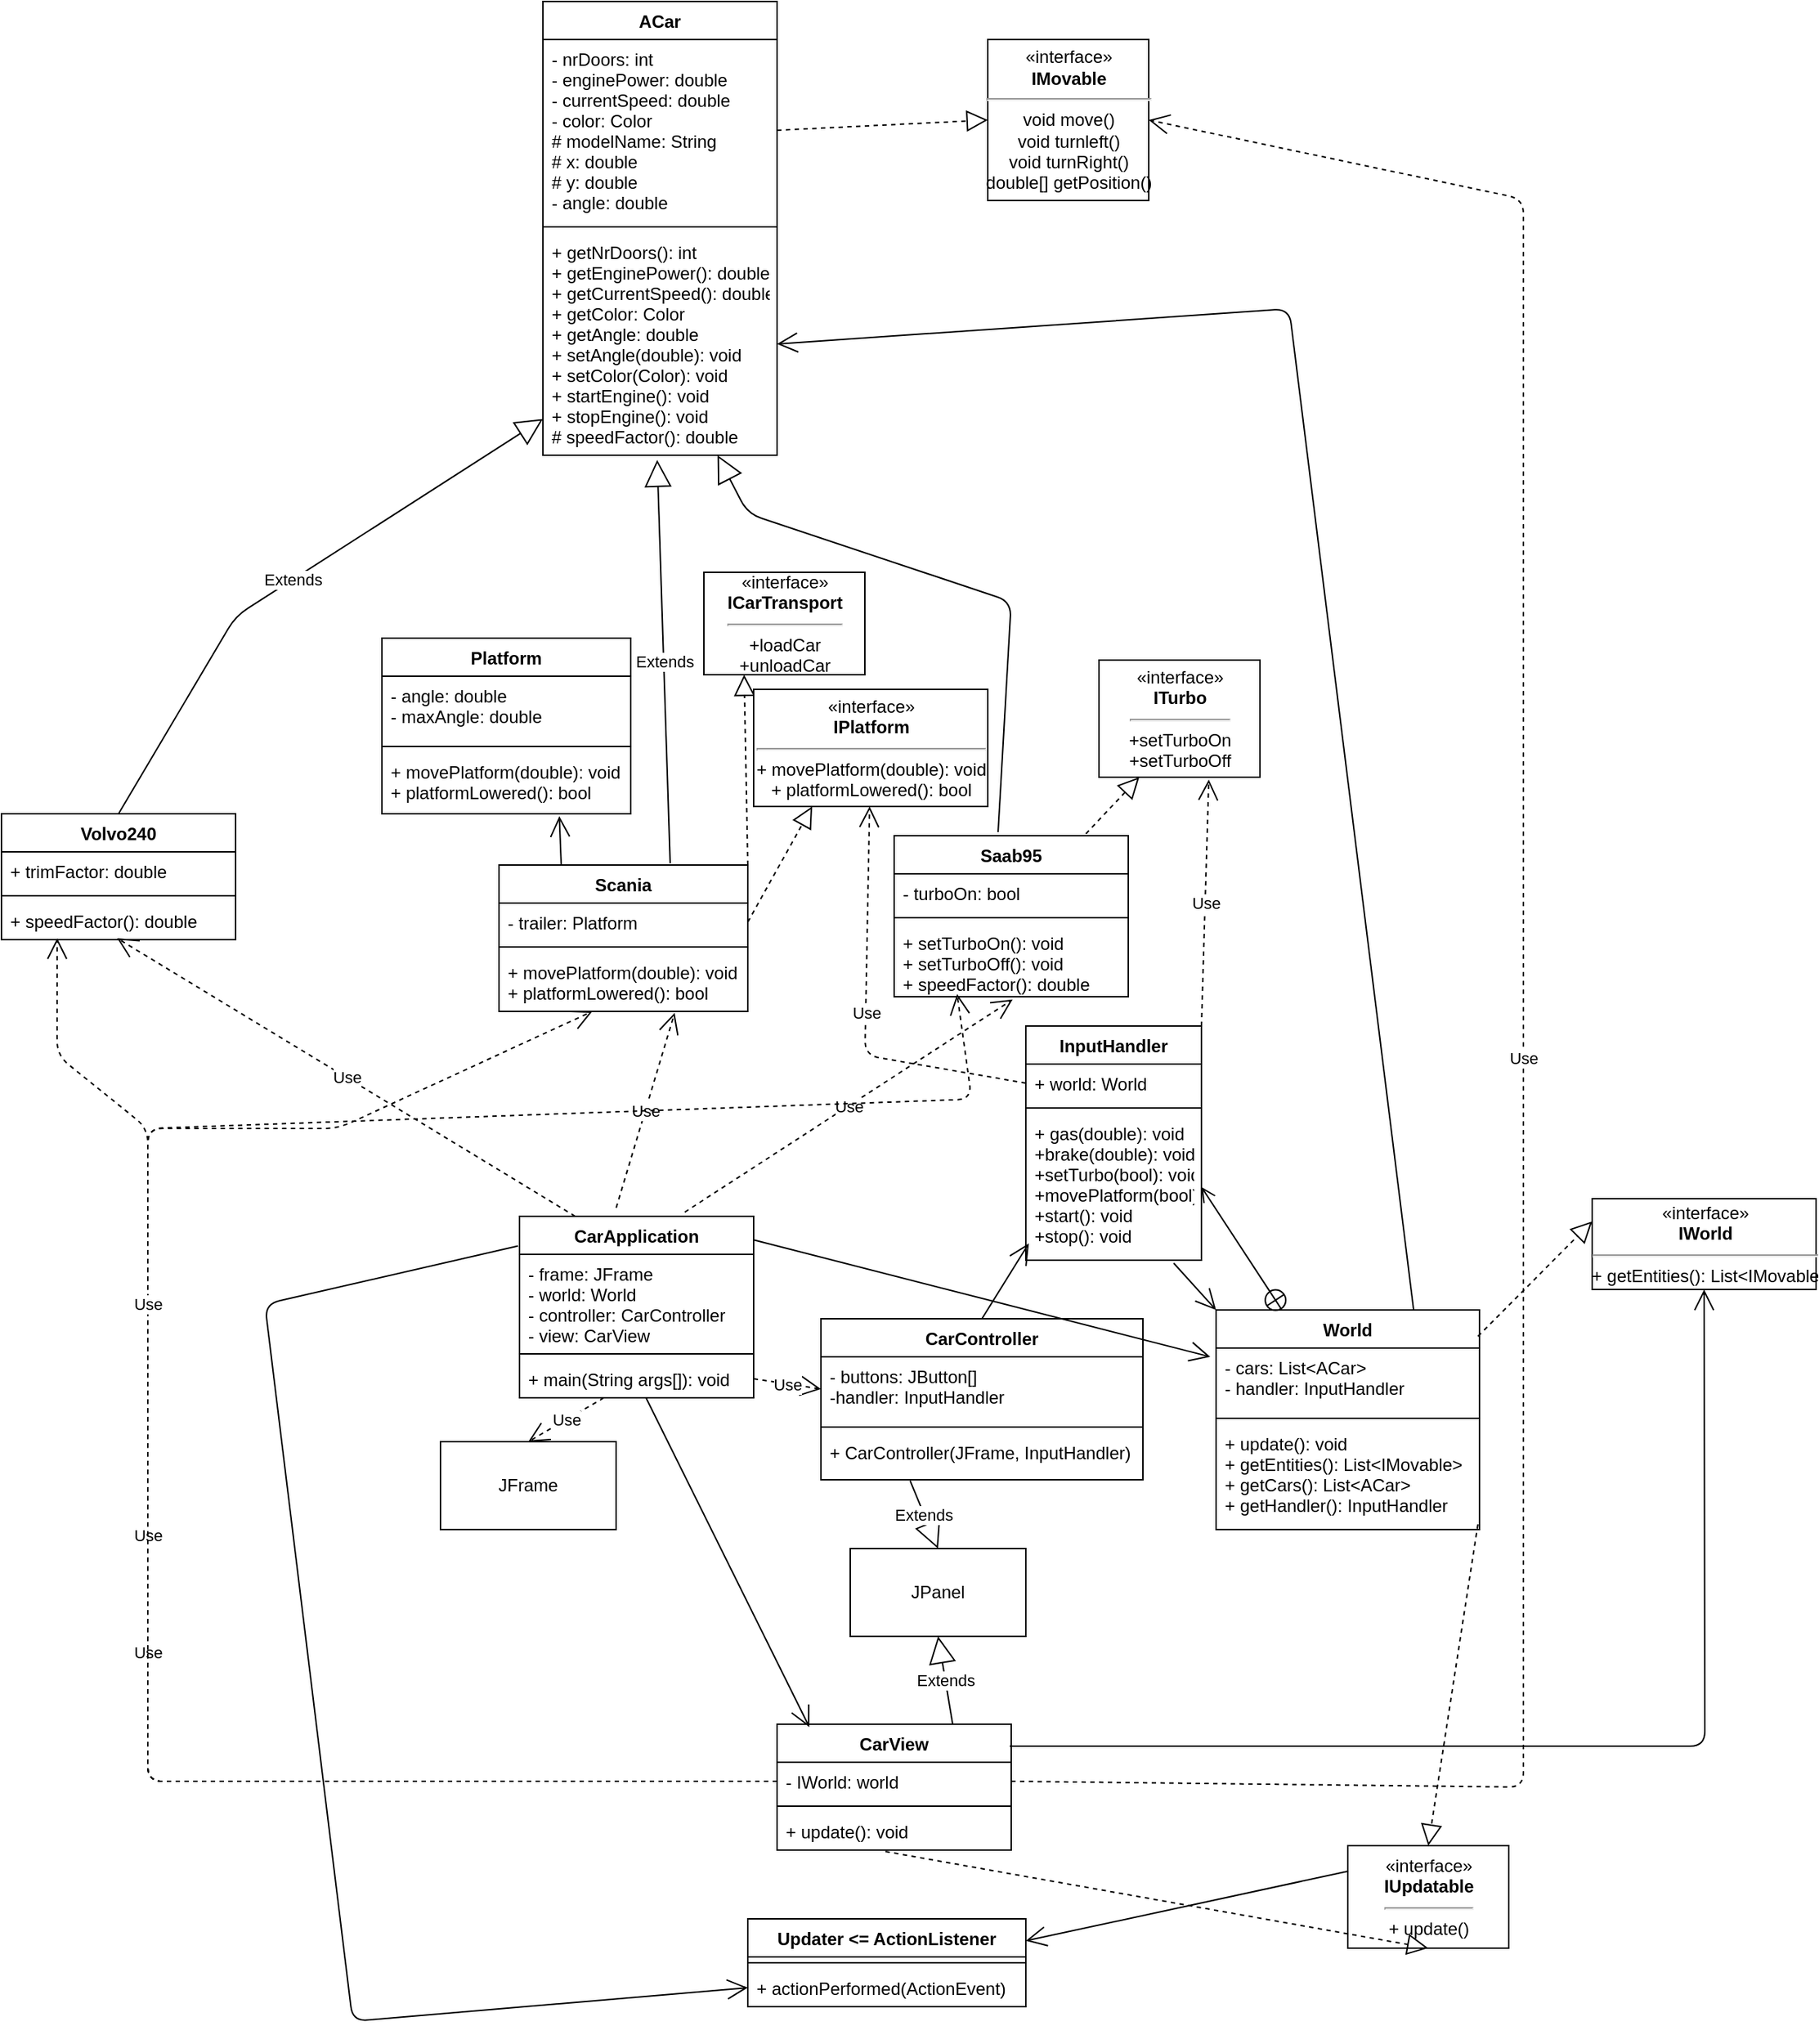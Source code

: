 <mxfile version="14.0.1" type="github">
  <diagram id="hZZ12iHbAmKf1xC7o3fC" name="Page-1">
    <mxGraphModel dx="1609" dy="1907" grid="1" gridSize="10" guides="1" tooltips="1" connect="1" arrows="1" fold="1" page="1" pageScale="1" pageWidth="827" pageHeight="1169" math="0" shadow="0">
      <root>
        <mxCell id="0" />
        <mxCell id="1" parent="0" />
        <mxCell id="w9Y-d-V_YVhM6U8NsQ1o-5" value="World" style="swimlane;fontStyle=1;align=center;verticalAlign=top;childLayout=stackLayout;horizontal=1;startSize=26;horizontalStack=0;resizeParent=1;resizeParentMax=0;resizeLast=0;collapsible=1;marginBottom=0;" parent="1" vertex="1">
          <mxGeometry x="570" y="634" width="180" height="150" as="geometry" />
        </mxCell>
        <mxCell id="w9Y-d-V_YVhM6U8NsQ1o-6" value="- cars: List&lt;ACar&gt;&#xa;- handler: InputHandler" style="text;strokeColor=none;fillColor=none;align=left;verticalAlign=top;spacingLeft=4;spacingRight=4;overflow=hidden;rotatable=0;points=[[0,0.5],[1,0.5]];portConstraint=eastwest;" parent="w9Y-d-V_YVhM6U8NsQ1o-5" vertex="1">
          <mxGeometry y="26" width="180" height="44" as="geometry" />
        </mxCell>
        <mxCell id="w9Y-d-V_YVhM6U8NsQ1o-7" value="" style="line;strokeWidth=1;fillColor=none;align=left;verticalAlign=middle;spacingTop=-1;spacingLeft=3;spacingRight=3;rotatable=0;labelPosition=right;points=[];portConstraint=eastwest;" parent="w9Y-d-V_YVhM6U8NsQ1o-5" vertex="1">
          <mxGeometry y="70" width="180" height="8" as="geometry" />
        </mxCell>
        <mxCell id="w9Y-d-V_YVhM6U8NsQ1o-8" value="+ update(): void&#xa;+ getEntities(): List&lt;IMovable&gt;&#xa;+ getCars(): List&lt;ACar&gt;&#xa;+ getHandler(): InputHandler" style="text;strokeColor=none;fillColor=none;align=left;verticalAlign=top;spacingLeft=4;spacingRight=4;overflow=hidden;rotatable=0;points=[[0,0.5],[1,0.5]];portConstraint=eastwest;" parent="w9Y-d-V_YVhM6U8NsQ1o-5" vertex="1">
          <mxGeometry y="78" width="180" height="72" as="geometry" />
        </mxCell>
        <mxCell id="w9Y-d-V_YVhM6U8NsQ1o-9" value="CarView" style="swimlane;fontStyle=1;align=center;verticalAlign=top;childLayout=stackLayout;horizontal=1;startSize=26;horizontalStack=0;resizeParent=1;resizeParentMax=0;resizeLast=0;collapsible=1;marginBottom=0;" parent="1" vertex="1">
          <mxGeometry x="270" y="917" width="160" height="86" as="geometry" />
        </mxCell>
        <mxCell id="w9Y-d-V_YVhM6U8NsQ1o-10" value="- IWorld: world" style="text;strokeColor=none;fillColor=none;align=left;verticalAlign=top;spacingLeft=4;spacingRight=4;overflow=hidden;rotatable=0;points=[[0,0.5],[1,0.5]];portConstraint=eastwest;" parent="w9Y-d-V_YVhM6U8NsQ1o-9" vertex="1">
          <mxGeometry y="26" width="160" height="26" as="geometry" />
        </mxCell>
        <mxCell id="w9Y-d-V_YVhM6U8NsQ1o-11" value="" style="line;strokeWidth=1;fillColor=none;align=left;verticalAlign=middle;spacingTop=-1;spacingLeft=3;spacingRight=3;rotatable=0;labelPosition=right;points=[];portConstraint=eastwest;" parent="w9Y-d-V_YVhM6U8NsQ1o-9" vertex="1">
          <mxGeometry y="52" width="160" height="8" as="geometry" />
        </mxCell>
        <mxCell id="w9Y-d-V_YVhM6U8NsQ1o-12" value="+ update(): void" style="text;strokeColor=none;fillColor=none;align=left;verticalAlign=top;spacingLeft=4;spacingRight=4;overflow=hidden;rotatable=0;points=[[0,0.5],[1,0.5]];portConstraint=eastwest;" parent="w9Y-d-V_YVhM6U8NsQ1o-9" vertex="1">
          <mxGeometry y="60" width="160" height="26" as="geometry" />
        </mxCell>
        <mxCell id="w9Y-d-V_YVhM6U8NsQ1o-13" value="CarController" style="swimlane;fontStyle=1;align=center;verticalAlign=top;childLayout=stackLayout;horizontal=1;startSize=26;horizontalStack=0;resizeParent=1;resizeParentMax=0;resizeLast=0;collapsible=1;marginBottom=0;" parent="1" vertex="1">
          <mxGeometry x="300" y="640" width="220" height="110" as="geometry" />
        </mxCell>
        <mxCell id="w9Y-d-V_YVhM6U8NsQ1o-14" value="- buttons: JButton[]&#xa;-handler: InputHandler" style="text;strokeColor=none;fillColor=none;align=left;verticalAlign=top;spacingLeft=4;spacingRight=4;overflow=hidden;rotatable=0;points=[[0,0.5],[1,0.5]];portConstraint=eastwest;" parent="w9Y-d-V_YVhM6U8NsQ1o-13" vertex="1">
          <mxGeometry y="26" width="220" height="44" as="geometry" />
        </mxCell>
        <mxCell id="w9Y-d-V_YVhM6U8NsQ1o-15" value="" style="line;strokeWidth=1;fillColor=none;align=left;verticalAlign=middle;spacingTop=-1;spacingLeft=3;spacingRight=3;rotatable=0;labelPosition=right;points=[];portConstraint=eastwest;" parent="w9Y-d-V_YVhM6U8NsQ1o-13" vertex="1">
          <mxGeometry y="70" width="220" height="8" as="geometry" />
        </mxCell>
        <mxCell id="w9Y-d-V_YVhM6U8NsQ1o-16" value="+ CarController(JFrame, InputHandler)" style="text;strokeColor=none;fillColor=none;align=left;verticalAlign=top;spacingLeft=4;spacingRight=4;overflow=hidden;rotatable=0;points=[[0,0.5],[1,0.5]];portConstraint=eastwest;" parent="w9Y-d-V_YVhM6U8NsQ1o-13" vertex="1">
          <mxGeometry y="78" width="220" height="32" as="geometry" />
        </mxCell>
        <mxCell id="w9Y-d-V_YVhM6U8NsQ1o-19" value="Use" style="endArrow=open;endSize=12;dashed=1;html=1;exitX=1;exitY=0.5;exitDx=0;exitDy=0;entryX=0;entryY=0.5;entryDx=0;entryDy=0;" parent="1" source="WmBzrEkOURUB-nVrZAUK-8" target="w9Y-d-V_YVhM6U8NsQ1o-14" edge="1">
          <mxGeometry width="160" relative="1" as="geometry">
            <mxPoint x="257.76" y="726.884" as="sourcePoint" />
            <mxPoint x="540" y="674" as="targetPoint" />
          </mxGeometry>
        </mxCell>
        <mxCell id="w9Y-d-V_YVhM6U8NsQ1o-20" value="JFrame" style="rounded=0;whiteSpace=wrap;html=1;" parent="1" vertex="1">
          <mxGeometry x="40" y="724" width="120" height="60" as="geometry" />
        </mxCell>
        <mxCell id="w9Y-d-V_YVhM6U8NsQ1o-26" value="Extends" style="endArrow=block;endSize=16;endFill=0;html=1;exitX=0.688;exitY=-0.012;exitDx=0;exitDy=0;exitPerimeter=0;entryX=0.488;entryY=1.021;entryDx=0;entryDy=0;entryPerimeter=0;" parent="1" source="le6mXUpzl0C8kMdK8ceL-13" target="le6mXUpzl0C8kMdK8ceL-32" edge="1">
          <mxGeometry width="160" relative="1" as="geometry">
            <mxPoint x="250" y="290" as="sourcePoint" />
            <mxPoint x="230" y="60" as="targetPoint" />
          </mxGeometry>
        </mxCell>
        <mxCell id="w9Y-d-V_YVhM6U8NsQ1o-27" value="Extends" style="endArrow=block;endSize=16;endFill=0;html=1;exitX=0.5;exitY=0;exitDx=0;exitDy=0;" parent="1" source="le6mXUpzl0C8kMdK8ceL-17" target="le6mXUpzl0C8kMdK8ceL-32" edge="1">
          <mxGeometry width="160" relative="1" as="geometry">
            <mxPoint x="40" y="290" as="sourcePoint" />
            <mxPoint x="270" y="60" as="targetPoint" />
            <Array as="points">
              <mxPoint x="-100" y="160" />
            </Array>
          </mxGeometry>
        </mxCell>
        <mxCell id="w9Y-d-V_YVhM6U8NsQ1o-28" value="" style="endArrow=block;endSize=16;endFill=0;html=1;exitX=0.444;exitY=-0.023;exitDx=0;exitDy=0;exitPerimeter=0;" parent="1" source="le6mXUpzl0C8kMdK8ceL-9" target="le6mXUpzl0C8kMdK8ceL-32" edge="1">
          <mxGeometry x="-0.011" width="160" relative="1" as="geometry">
            <mxPoint x="430" y="290" as="sourcePoint" />
            <mxPoint x="310" y="90" as="targetPoint" />
            <mxPoint as="offset" />
            <Array as="points">
              <mxPoint x="430" y="150" />
              <mxPoint x="250" y="90" />
            </Array>
          </mxGeometry>
        </mxCell>
        <mxCell id="w9Y-d-V_YVhM6U8NsQ1o-30" value="" style="endArrow=open;endFill=1;endSize=12;html=1;exitX=0.75;exitY=0;exitDx=0;exitDy=0;entryX=1;entryY=0.5;entryDx=0;entryDy=0;" parent="1" source="w9Y-d-V_YVhM6U8NsQ1o-5" target="le6mXUpzl0C8kMdK8ceL-32" edge="1">
          <mxGeometry width="160" relative="1" as="geometry">
            <mxPoint x="540" y="250" as="sourcePoint" />
            <mxPoint x="310" y="40" as="targetPoint" />
            <Array as="points">
              <mxPoint x="620" y="-50" />
            </Array>
          </mxGeometry>
        </mxCell>
        <mxCell id="w9Y-d-V_YVhM6U8NsQ1o-31" value="Use" style="endArrow=open;endSize=12;dashed=1;html=1;exitX=0.413;exitY=-0.047;exitDx=0;exitDy=0;entryX=0.706;entryY=1.025;entryDx=0;entryDy=0;entryPerimeter=0;exitPerimeter=0;" parent="1" source="WmBzrEkOURUB-nVrZAUK-5" target="le6mXUpzl0C8kMdK8ceL-16" edge="1">
          <mxGeometry width="160" relative="1" as="geometry">
            <mxPoint x="188" y="604.2" as="sourcePoint" />
            <mxPoint x="270.76" y="350.42" as="targetPoint" />
          </mxGeometry>
        </mxCell>
        <mxCell id="w9Y-d-V_YVhM6U8NsQ1o-32" value="Use" style="endArrow=open;endSize=12;dashed=1;html=1;exitX=0.238;exitY=0;exitDx=0;exitDy=0;exitPerimeter=0;entryX=0.494;entryY=0.962;entryDx=0;entryDy=0;entryPerimeter=0;" parent="1" source="WmBzrEkOURUB-nVrZAUK-5" target="le6mXUpzl0C8kMdK8ceL-20" edge="1">
          <mxGeometry width="160" relative="1" as="geometry">
            <mxPoint x="158.08" y="607.332" as="sourcePoint" />
            <mxPoint x="58.96" y="352.16" as="targetPoint" />
          </mxGeometry>
        </mxCell>
        <mxCell id="w9Y-d-V_YVhM6U8NsQ1o-33" value="Use" style="endArrow=open;endSize=12;dashed=1;html=1;entryX=0.506;entryY=1.038;entryDx=0;entryDy=0;entryPerimeter=0;exitX=0.706;exitY=-0.023;exitDx=0;exitDy=0;exitPerimeter=0;" parent="1" source="WmBzrEkOURUB-nVrZAUK-5" target="le6mXUpzl0C8kMdK8ceL-12" edge="1">
          <mxGeometry width="160" relative="1" as="geometry">
            <mxPoint x="220" y="610" as="sourcePoint" />
            <mxPoint x="344.96" y="530" as="targetPoint" />
          </mxGeometry>
        </mxCell>
        <mxCell id="w9Y-d-V_YVhM6U8NsQ1o-35" value="" style="endArrow=open;endFill=1;endSize=12;html=1;exitX=0.5;exitY=0;exitDx=0;exitDy=0;entryX=0.017;entryY=0.885;entryDx=0;entryDy=0;entryPerimeter=0;" parent="1" source="w9Y-d-V_YVhM6U8NsQ1o-13" target="NLHMOBEEFWS5BvYAQ-iJ-5" edge="1">
          <mxGeometry width="160" relative="1" as="geometry">
            <mxPoint x="600" y="844" as="sourcePoint" />
            <mxPoint x="760" y="844" as="targetPoint" />
          </mxGeometry>
        </mxCell>
        <mxCell id="w9Y-d-V_YVhM6U8NsQ1o-36" value="JPanel" style="rounded=0;whiteSpace=wrap;html=1;" parent="1" vertex="1">
          <mxGeometry x="320" y="797" width="120" height="60" as="geometry" />
        </mxCell>
        <mxCell id="w9Y-d-V_YVhM6U8NsQ1o-37" value="Extends" style="endArrow=block;endSize=16;endFill=0;html=1;exitX=0.75;exitY=0;exitDx=0;exitDy=0;entryX=0.5;entryY=1;entryDx=0;entryDy=0;" parent="1" source="w9Y-d-V_YVhM6U8NsQ1o-9" target="w9Y-d-V_YVhM6U8NsQ1o-36" edge="1">
          <mxGeometry width="160" relative="1" as="geometry">
            <mxPoint x="470" y="944" as="sourcePoint" />
            <mxPoint x="310" y="944" as="targetPoint" />
          </mxGeometry>
        </mxCell>
        <mxCell id="w9Y-d-V_YVhM6U8NsQ1o-41" value="Updater &lt;= ActionListener" style="swimlane;fontStyle=1;align=center;verticalAlign=top;childLayout=stackLayout;horizontal=1;startSize=26;horizontalStack=0;resizeParent=1;resizeParentMax=0;resizeLast=0;collapsible=1;marginBottom=0;" parent="1" vertex="1">
          <mxGeometry x="250" y="1050" width="190" height="60" as="geometry" />
        </mxCell>
        <mxCell id="w9Y-d-V_YVhM6U8NsQ1o-42" value="" style="line;strokeWidth=1;fillColor=none;align=left;verticalAlign=middle;spacingTop=-1;spacingLeft=3;spacingRight=3;rotatable=0;labelPosition=right;points=[];portConstraint=eastwest;" parent="w9Y-d-V_YVhM6U8NsQ1o-41" vertex="1">
          <mxGeometry y="26" width="190" height="8" as="geometry" />
        </mxCell>
        <mxCell id="w9Y-d-V_YVhM6U8NsQ1o-43" value="+ actionPerformed(ActionEvent)" style="text;strokeColor=none;fillColor=none;align=left;verticalAlign=top;spacingLeft=4;spacingRight=4;overflow=hidden;rotatable=0;points=[[0,0.5],[1,0.5]];portConstraint=eastwest;" parent="w9Y-d-V_YVhM6U8NsQ1o-41" vertex="1">
          <mxGeometry y="34" width="190" height="26" as="geometry" />
        </mxCell>
        <mxCell id="w9Y-d-V_YVhM6U8NsQ1o-40" value="Use" style="endArrow=open;endSize=12;dashed=1;html=1;entryX=0.5;entryY=0;entryDx=0;entryDy=0;" parent="1" source="WmBzrEkOURUB-nVrZAUK-8" target="w9Y-d-V_YVhM6U8NsQ1o-20" edge="1">
          <mxGeometry width="160" relative="1" as="geometry">
            <mxPoint x="129.6" y="726.884" as="sourcePoint" />
            <mxPoint x="90" y="684" as="targetPoint" />
          </mxGeometry>
        </mxCell>
        <mxCell id="w9Y-d-V_YVhM6U8NsQ1o-39" value="Extends" style="endArrow=block;endSize=16;endFill=0;html=1;exitX=0.277;exitY=1.02;exitDx=0;exitDy=0;entryX=0.5;entryY=0;entryDx=0;entryDy=0;exitPerimeter=0;" parent="1" source="w9Y-d-V_YVhM6U8NsQ1o-16" target="w9Y-d-V_YVhM6U8NsQ1o-36" edge="1">
          <mxGeometry width="160" relative="1" as="geometry">
            <mxPoint x="330" y="804" as="sourcePoint" />
            <mxPoint x="170" y="804" as="targetPoint" />
          </mxGeometry>
        </mxCell>
        <mxCell id="jsbutnEKUS2bdixu1oas-1" value="«interface»&lt;br&gt;&lt;b&gt;ITurbo&lt;/b&gt;&lt;hr&gt;+setTurboOn&lt;br&gt;+setTurboOff" style="html=1;" parent="1" vertex="1">
          <mxGeometry x="490" y="190" width="110" height="80" as="geometry" />
        </mxCell>
        <mxCell id="jsbutnEKUS2bdixu1oas-6" value="Use" style="endArrow=open;endSize=12;dashed=1;html=1;entryX=0.682;entryY=1.02;entryDx=0;entryDy=0;exitX=1;exitY=0;exitDx=0;exitDy=0;entryPerimeter=0;" parent="1" source="NLHMOBEEFWS5BvYAQ-iJ-2" target="jsbutnEKUS2bdixu1oas-1" edge="1">
          <mxGeometry width="160" relative="1" as="geometry">
            <mxPoint x="580" y="230" as="sourcePoint" />
            <mxPoint x="740" y="230" as="targetPoint" />
            <Array as="points" />
          </mxGeometry>
        </mxCell>
        <mxCell id="NLHMOBEEFWS5BvYAQ-iJ-7" style="edgeStyle=none;orthogonalLoop=1;jettySize=auto;html=1;exitX=0.842;exitY=1.02;exitDx=0;exitDy=0;endArrow=open;endFill=1;endSize=12;exitPerimeter=0;entryX=0;entryY=0;entryDx=0;entryDy=0;" parent="1" source="NLHMOBEEFWS5BvYAQ-iJ-5" target="w9Y-d-V_YVhM6U8NsQ1o-5" edge="1">
          <mxGeometry relative="1" as="geometry" />
        </mxCell>
        <mxCell id="NLHMOBEEFWS5BvYAQ-iJ-2" value="InputHandler" style="swimlane;fontStyle=1;align=center;verticalAlign=top;childLayout=stackLayout;horizontal=1;startSize=26;horizontalStack=0;resizeParent=1;resizeParentMax=0;resizeLast=0;collapsible=1;marginBottom=0;" parent="1" vertex="1">
          <mxGeometry x="440" y="440" width="120" height="160" as="geometry" />
        </mxCell>
        <mxCell id="NLHMOBEEFWS5BvYAQ-iJ-3" value="+ world: World" style="text;strokeColor=none;fillColor=none;align=left;verticalAlign=top;spacingLeft=4;spacingRight=4;overflow=hidden;rotatable=0;points=[[0,0.5],[1,0.5]];portConstraint=eastwest;" parent="NLHMOBEEFWS5BvYAQ-iJ-2" vertex="1">
          <mxGeometry y="26" width="120" height="26" as="geometry" />
        </mxCell>
        <mxCell id="NLHMOBEEFWS5BvYAQ-iJ-4" value="" style="line;strokeWidth=1;fillColor=none;align=left;verticalAlign=middle;spacingTop=-1;spacingLeft=3;spacingRight=3;rotatable=0;labelPosition=right;points=[];portConstraint=eastwest;" parent="NLHMOBEEFWS5BvYAQ-iJ-2" vertex="1">
          <mxGeometry y="52" width="120" height="8" as="geometry" />
        </mxCell>
        <mxCell id="NLHMOBEEFWS5BvYAQ-iJ-5" value="+ gas(double): void&#xa;+brake(double): void&#xa;+setTurbo(bool): void&#xa;+movePlatform(bool): void&#xa;+start(): void&#xa;+stop(): void" style="text;strokeColor=none;fillColor=none;align=left;verticalAlign=top;spacingLeft=4;spacingRight=4;overflow=hidden;rotatable=0;points=[[0,0.5],[1,0.5]];portConstraint=eastwest;" parent="NLHMOBEEFWS5BvYAQ-iJ-2" vertex="1">
          <mxGeometry y="60" width="120" height="100" as="geometry" />
        </mxCell>
        <mxCell id="le6mXUpzl0C8kMdK8ceL-1" value="«interface»&lt;br&gt;&lt;b&gt;ICarTransport&lt;/b&gt;&lt;hr&gt;+loadCar&lt;br&gt;+unloadCar" style="html=1;" parent="1" vertex="1">
          <mxGeometry x="220" y="130" width="110" height="70" as="geometry" />
        </mxCell>
        <mxCell id="le6mXUpzl0C8kMdK8ceL-2" value="" style="endArrow=block;dashed=1;endFill=0;endSize=12;html=1;exitX=0.819;exitY=-0.012;exitDx=0;exitDy=0;entryX=0.25;entryY=1;entryDx=0;entryDy=0;exitPerimeter=0;" parent="1" source="le6mXUpzl0C8kMdK8ceL-9" target="jsbutnEKUS2bdixu1oas-1" edge="1">
          <mxGeometry width="160" relative="1" as="geometry">
            <mxPoint x="490" y="290" as="sourcePoint" />
            <mxPoint x="650" y="200" as="targetPoint" />
          </mxGeometry>
        </mxCell>
        <mxCell id="le6mXUpzl0C8kMdK8ceL-3" value="" style="endArrow=block;dashed=1;endFill=0;endSize=12;html=1;exitX=1;exitY=0;exitDx=0;exitDy=0;entryX=0.25;entryY=1;entryDx=0;entryDy=0;" parent="1" source="le6mXUpzl0C8kMdK8ceL-13" target="le6mXUpzl0C8kMdK8ceL-1" edge="1">
          <mxGeometry width="160" relative="1" as="geometry">
            <mxPoint x="310" y="290" as="sourcePoint" />
            <mxPoint x="300" y="251" as="targetPoint" />
          </mxGeometry>
        </mxCell>
        <mxCell id="le6mXUpzl0C8kMdK8ceL-9" value="Saab95" style="swimlane;fontStyle=1;align=center;verticalAlign=top;childLayout=stackLayout;horizontal=1;startSize=26;horizontalStack=0;resizeParent=1;resizeParentMax=0;resizeLast=0;collapsible=1;marginBottom=0;" parent="1" vertex="1">
          <mxGeometry x="350" y="310" width="160" height="110" as="geometry" />
        </mxCell>
        <mxCell id="le6mXUpzl0C8kMdK8ceL-10" value="- turboOn: bool" style="text;strokeColor=none;fillColor=none;align=left;verticalAlign=top;spacingLeft=4;spacingRight=4;overflow=hidden;rotatable=0;points=[[0,0.5],[1,0.5]];portConstraint=eastwest;" parent="le6mXUpzl0C8kMdK8ceL-9" vertex="1">
          <mxGeometry y="26" width="160" height="26" as="geometry" />
        </mxCell>
        <mxCell id="le6mXUpzl0C8kMdK8ceL-11" value="" style="line;strokeWidth=1;fillColor=none;align=left;verticalAlign=middle;spacingTop=-1;spacingLeft=3;spacingRight=3;rotatable=0;labelPosition=right;points=[];portConstraint=eastwest;" parent="le6mXUpzl0C8kMdK8ceL-9" vertex="1">
          <mxGeometry y="52" width="160" height="8" as="geometry" />
        </mxCell>
        <mxCell id="le6mXUpzl0C8kMdK8ceL-12" value="+ setTurboOn(): void&#xa;+ setTurboOff(): void&#xa;+ speedFactor(): double" style="text;strokeColor=none;fillColor=none;align=left;verticalAlign=top;spacingLeft=4;spacingRight=4;overflow=hidden;rotatable=0;points=[[0,0.5],[1,0.5]];portConstraint=eastwest;" parent="le6mXUpzl0C8kMdK8ceL-9" vertex="1">
          <mxGeometry y="60" width="160" height="50" as="geometry" />
        </mxCell>
        <mxCell id="le6mXUpzl0C8kMdK8ceL-13" value="Scania" style="swimlane;fontStyle=1;align=center;verticalAlign=top;childLayout=stackLayout;horizontal=1;startSize=26;horizontalStack=0;resizeParent=1;resizeParentMax=0;resizeLast=0;collapsible=1;marginBottom=0;" parent="1" vertex="1">
          <mxGeometry x="80" y="330" width="170" height="100" as="geometry" />
        </mxCell>
        <mxCell id="le6mXUpzl0C8kMdK8ceL-14" value="- trailer: Platform" style="text;strokeColor=none;fillColor=none;align=left;verticalAlign=top;spacingLeft=4;spacingRight=4;overflow=hidden;rotatable=0;points=[[0,0.5],[1,0.5]];portConstraint=eastwest;" parent="le6mXUpzl0C8kMdK8ceL-13" vertex="1">
          <mxGeometry y="26" width="170" height="26" as="geometry" />
        </mxCell>
        <mxCell id="le6mXUpzl0C8kMdK8ceL-15" value="" style="line;strokeWidth=1;fillColor=none;align=left;verticalAlign=middle;spacingTop=-1;spacingLeft=3;spacingRight=3;rotatable=0;labelPosition=right;points=[];portConstraint=eastwest;" parent="le6mXUpzl0C8kMdK8ceL-13" vertex="1">
          <mxGeometry y="52" width="170" height="8" as="geometry" />
        </mxCell>
        <mxCell id="le6mXUpzl0C8kMdK8ceL-16" value="+ movePlatform(double): void&#xa;+ platformLowered(): bool" style="text;strokeColor=none;fillColor=none;align=left;verticalAlign=top;spacingLeft=4;spacingRight=4;overflow=hidden;rotatable=0;points=[[0,0.5],[1,0.5]];portConstraint=eastwest;" parent="le6mXUpzl0C8kMdK8ceL-13" vertex="1">
          <mxGeometry y="60" width="170" height="40" as="geometry" />
        </mxCell>
        <mxCell id="le6mXUpzl0C8kMdK8ceL-17" value="Volvo240" style="swimlane;fontStyle=1;align=center;verticalAlign=top;childLayout=stackLayout;horizontal=1;startSize=26;horizontalStack=0;resizeParent=1;resizeParentMax=0;resizeLast=0;collapsible=1;marginBottom=0;" parent="1" vertex="1">
          <mxGeometry x="-260" y="295" width="160" height="86" as="geometry" />
        </mxCell>
        <mxCell id="le6mXUpzl0C8kMdK8ceL-18" value="+ trimFactor: double" style="text;strokeColor=none;fillColor=none;align=left;verticalAlign=top;spacingLeft=4;spacingRight=4;overflow=hidden;rotatable=0;points=[[0,0.5],[1,0.5]];portConstraint=eastwest;" parent="le6mXUpzl0C8kMdK8ceL-17" vertex="1">
          <mxGeometry y="26" width="160" height="26" as="geometry" />
        </mxCell>
        <mxCell id="le6mXUpzl0C8kMdK8ceL-19" value="" style="line;strokeWidth=1;fillColor=none;align=left;verticalAlign=middle;spacingTop=-1;spacingLeft=3;spacingRight=3;rotatable=0;labelPosition=right;points=[];portConstraint=eastwest;" parent="le6mXUpzl0C8kMdK8ceL-17" vertex="1">
          <mxGeometry y="52" width="160" height="8" as="geometry" />
        </mxCell>
        <mxCell id="le6mXUpzl0C8kMdK8ceL-20" value="+ speedFactor(): double" style="text;strokeColor=none;fillColor=none;align=left;verticalAlign=top;spacingLeft=4;spacingRight=4;overflow=hidden;rotatable=0;points=[[0,0.5],[1,0.5]];portConstraint=eastwest;" parent="le6mXUpzl0C8kMdK8ceL-17" vertex="1">
          <mxGeometry y="60" width="160" height="26" as="geometry" />
        </mxCell>
        <mxCell id="le6mXUpzl0C8kMdK8ceL-21" value="" style="endArrow=open;endFill=1;endSize=12;html=1;exitX=0.994;exitY=0.128;exitDx=0;exitDy=0;entryX=-0.022;entryY=0.136;entryDx=0;entryDy=0;exitPerimeter=0;entryPerimeter=0;" parent="1" source="WmBzrEkOURUB-nVrZAUK-5" target="w9Y-d-V_YVhM6U8NsQ1o-6" edge="1">
          <mxGeometry width="160" relative="1" as="geometry">
            <mxPoint x="260" y="639" as="sourcePoint" />
            <mxPoint x="400" y="550" as="targetPoint" />
          </mxGeometry>
        </mxCell>
        <mxCell id="le6mXUpzl0C8kMdK8ceL-22" value="Use" style="endArrow=open;endSize=12;dashed=1;html=1;exitX=1;exitY=0.5;exitDx=0;exitDy=0;entryX=1;entryY=0.5;entryDx=0;entryDy=0;" parent="1" source="w9Y-d-V_YVhM6U8NsQ1o-10" target="le6mXUpzl0C8kMdK8ceL-33" edge="1">
          <mxGeometry width="160" relative="1" as="geometry">
            <mxPoint x="480" y="960" as="sourcePoint" />
            <mxPoint x="310.96" y="19" as="targetPoint" />
            <Array as="points">
              <mxPoint x="780" y="960" />
              <mxPoint x="780" y="-125" />
            </Array>
          </mxGeometry>
        </mxCell>
        <mxCell id="le6mXUpzl0C8kMdK8ceL-23" value="«interface»&lt;br&gt;&lt;b&gt;IUpdatable&lt;/b&gt;&lt;hr&gt;+ update()" style="html=1;" parent="1" vertex="1">
          <mxGeometry x="660" y="1000" width="110" height="70" as="geometry" />
        </mxCell>
        <mxCell id="le6mXUpzl0C8kMdK8ceL-24" value="" style="endArrow=open;endFill=1;endSize=12;html=1;exitX=0;exitY=0.25;exitDx=0;exitDy=0;entryX=1;entryY=0.25;entryDx=0;entryDy=0;" parent="1" source="le6mXUpzl0C8kMdK8ceL-23" target="w9Y-d-V_YVhM6U8NsQ1o-41" edge="1">
          <mxGeometry width="160" relative="1" as="geometry">
            <mxPoint x="790" y="1010" as="sourcePoint" />
            <mxPoint x="950" y="1010" as="targetPoint" />
          </mxGeometry>
        </mxCell>
        <mxCell id="le6mXUpzl0C8kMdK8ceL-25" value="" style="endArrow=block;dashed=1;endFill=0;endSize=12;html=1;exitX=0.463;exitY=1.038;exitDx=0;exitDy=0;exitPerimeter=0;entryX=0.5;entryY=1;entryDx=0;entryDy=0;" parent="1" source="w9Y-d-V_YVhM6U8NsQ1o-12" target="le6mXUpzl0C8kMdK8ceL-23" edge="1">
          <mxGeometry width="160" relative="1" as="geometry">
            <mxPoint x="320" y="1020" as="sourcePoint" />
            <mxPoint x="480" y="1020" as="targetPoint" />
          </mxGeometry>
        </mxCell>
        <mxCell id="le6mXUpzl0C8kMdK8ceL-26" value="" style="endArrow=block;dashed=1;endFill=0;endSize=12;html=1;entryX=0.5;entryY=0;entryDx=0;entryDy=0;exitX=0.994;exitY=0.95;exitDx=0;exitDy=0;exitPerimeter=0;" parent="1" source="w9Y-d-V_YVhM6U8NsQ1o-8" target="le6mXUpzl0C8kMdK8ceL-23" edge="1">
          <mxGeometry width="160" relative="1" as="geometry">
            <mxPoint x="715" y="710" as="sourcePoint" />
            <mxPoint x="940" y="1000" as="targetPoint" />
          </mxGeometry>
        </mxCell>
        <mxCell id="le6mXUpzl0C8kMdK8ceL-27" value="" style="endArrow=open;endFill=1;endSize=12;html=1;exitX=-0.006;exitY=0.163;exitDx=0;exitDy=0;entryX=0;entryY=0.5;entryDx=0;entryDy=0;exitPerimeter=0;" parent="1" source="WmBzrEkOURUB-nVrZAUK-5" target="w9Y-d-V_YVhM6U8NsQ1o-43" edge="1">
          <mxGeometry width="160" relative="1" as="geometry">
            <mxPoint x="100" y="639" as="sourcePoint" />
            <mxPoint x="260" y="1030" as="targetPoint" />
            <Array as="points">
              <mxPoint x="-80" y="630" />
              <mxPoint x="-20" y="1120" />
            </Array>
          </mxGeometry>
        </mxCell>
        <mxCell id="le6mXUpzl0C8kMdK8ceL-28" value="" style="endArrow=open;endFill=1;endSize=12;html=1;entryX=0.138;entryY=0.023;entryDx=0;entryDy=0;entryPerimeter=0;" parent="1" source="WmBzrEkOURUB-nVrZAUK-8" target="w9Y-d-V_YVhM6U8NsQ1o-9" edge="1">
          <mxGeometry width="160" relative="1" as="geometry">
            <mxPoint x="187.074" y="726" as="sourcePoint" />
            <mxPoint x="230" y="820" as="targetPoint" />
          </mxGeometry>
        </mxCell>
        <mxCell id="le6mXUpzl0C8kMdK8ceL-29" value="ACar" style="swimlane;fontStyle=1;align=center;verticalAlign=top;childLayout=stackLayout;horizontal=1;startSize=26;horizontalStack=0;resizeParent=1;resizeParentMax=0;resizeLast=0;collapsible=1;marginBottom=0;" parent="1" vertex="1">
          <mxGeometry x="110" y="-260" width="160" height="310" as="geometry" />
        </mxCell>
        <mxCell id="le6mXUpzl0C8kMdK8ceL-30" value="- nrDoors: int&#xa;- enginePower: double&#xa;- currentSpeed: double&#xa;- color: Color&#xa;# modelName: String&#xa;# x: double&#xa;# y: double&#xa;- angle: double" style="text;strokeColor=none;fillColor=none;align=left;verticalAlign=top;spacingLeft=4;spacingRight=4;overflow=hidden;rotatable=0;points=[[0,0.5],[1,0.5]];portConstraint=eastwest;" parent="le6mXUpzl0C8kMdK8ceL-29" vertex="1">
          <mxGeometry y="26" width="160" height="124" as="geometry" />
        </mxCell>
        <mxCell id="le6mXUpzl0C8kMdK8ceL-31" value="" style="line;strokeWidth=1;fillColor=none;align=left;verticalAlign=middle;spacingTop=-1;spacingLeft=3;spacingRight=3;rotatable=0;labelPosition=right;points=[];portConstraint=eastwest;" parent="le6mXUpzl0C8kMdK8ceL-29" vertex="1">
          <mxGeometry y="150" width="160" height="8" as="geometry" />
        </mxCell>
        <mxCell id="le6mXUpzl0C8kMdK8ceL-32" value="+ getNrDoors(): int&#xa;+ getEnginePower(): double&#xa;+ getCurrentSpeed(): double&#xa;+ getColor: Color&#xa;+ getAngle: double&#xa;+ setAngle(double): void&#xa;+ setColor(Color): void&#xa;+ startEngine(): void&#xa;+ stopEngine(): void&#xa;# speedFactor(): double" style="text;strokeColor=none;fillColor=none;align=left;verticalAlign=top;spacingLeft=4;spacingRight=4;overflow=hidden;rotatable=0;points=[[0,0.5],[1,0.5]];portConstraint=eastwest;" parent="le6mXUpzl0C8kMdK8ceL-29" vertex="1">
          <mxGeometry y="158" width="160" height="152" as="geometry" />
        </mxCell>
        <mxCell id="le6mXUpzl0C8kMdK8ceL-33" value="«interface»&lt;br&gt;&lt;b&gt;IMovable&lt;/b&gt;&lt;hr&gt;void move()&lt;br&gt;void turnleft()&lt;br&gt;void turnRight()&lt;br&gt;double[] getPosition()" style="html=1;" parent="1" vertex="1">
          <mxGeometry x="414" y="-234" width="110" height="110" as="geometry" />
        </mxCell>
        <mxCell id="le6mXUpzl0C8kMdK8ceL-34" value="" style="endArrow=block;dashed=1;endFill=0;endSize=12;html=1;exitX=1;exitY=0.5;exitDx=0;exitDy=0;entryX=0;entryY=0.5;entryDx=0;entryDy=0;" parent="1" source="le6mXUpzl0C8kMdK8ceL-30" target="le6mXUpzl0C8kMdK8ceL-33" edge="1">
          <mxGeometry width="160" relative="1" as="geometry">
            <mxPoint x="300" y="-120" as="sourcePoint" />
            <mxPoint x="460" y="-120" as="targetPoint" />
          </mxGeometry>
        </mxCell>
        <mxCell id="le6mXUpzl0C8kMdK8ceL-35" value="Use" style="endArrow=open;endSize=12;dashed=1;html=1;exitX=0;exitY=0.5;exitDx=0;exitDy=0;entryX=0.238;entryY=0.962;entryDx=0;entryDy=0;entryPerimeter=0;" parent="1" source="w9Y-d-V_YVhM6U8NsQ1o-10" target="le6mXUpzl0C8kMdK8ceL-20" edge="1">
          <mxGeometry width="160" relative="1" as="geometry">
            <mxPoint x="70" y="920" as="sourcePoint" />
            <mxPoint x="230" y="920" as="targetPoint" />
            <Array as="points">
              <mxPoint x="-160" y="956" />
              <mxPoint x="-160" y="510" />
              <mxPoint x="-222" y="460" />
            </Array>
          </mxGeometry>
        </mxCell>
        <mxCell id="le6mXUpzl0C8kMdK8ceL-36" value="Use" style="endArrow=open;endSize=12;dashed=1;html=1;exitX=0;exitY=0.5;exitDx=0;exitDy=0;entryX=0.375;entryY=1;entryDx=0;entryDy=0;entryPerimeter=0;" parent="1" source="w9Y-d-V_YVhM6U8NsQ1o-10" target="le6mXUpzl0C8kMdK8ceL-16" edge="1">
          <mxGeometry width="160" relative="1" as="geometry">
            <mxPoint x="30" y="900" as="sourcePoint" />
            <mxPoint x="190" y="900" as="targetPoint" />
            <Array as="points">
              <mxPoint x="-160" y="956" />
              <mxPoint x="-160" y="510" />
              <mxPoint x="-30" y="510" />
            </Array>
          </mxGeometry>
        </mxCell>
        <mxCell id="le6mXUpzl0C8kMdK8ceL-37" value="Use" style="endArrow=open;endSize=12;dashed=1;html=1;exitX=0;exitY=0.5;exitDx=0;exitDy=0;entryX=0.269;entryY=0.962;entryDx=0;entryDy=0;entryPerimeter=0;" parent="1" source="w9Y-d-V_YVhM6U8NsQ1o-10" target="le6mXUpzl0C8kMdK8ceL-12" edge="1">
          <mxGeometry width="160" relative="1" as="geometry">
            <mxPoint x="140" y="970" as="sourcePoint" />
            <mxPoint x="300" y="970" as="targetPoint" />
            <Array as="points">
              <mxPoint x="-160" y="956" />
              <mxPoint x="-160" y="510" />
              <mxPoint x="403" y="490" />
            </Array>
          </mxGeometry>
        </mxCell>
        <mxCell id="le6mXUpzl0C8kMdK8ceL-38" value="Platform" style="swimlane;fontStyle=1;align=center;verticalAlign=top;childLayout=stackLayout;horizontal=1;startSize=26;horizontalStack=0;resizeParent=1;resizeParentMax=0;resizeLast=0;collapsible=1;marginBottom=0;" parent="1" vertex="1">
          <mxGeometry y="175" width="170" height="120" as="geometry" />
        </mxCell>
        <mxCell id="le6mXUpzl0C8kMdK8ceL-39" value="- angle: double&#xa;- maxAngle: double" style="text;strokeColor=none;fillColor=none;align=left;verticalAlign=top;spacingLeft=4;spacingRight=4;overflow=hidden;rotatable=0;points=[[0,0.5],[1,0.5]];portConstraint=eastwest;" parent="le6mXUpzl0C8kMdK8ceL-38" vertex="1">
          <mxGeometry y="26" width="170" height="44" as="geometry" />
        </mxCell>
        <mxCell id="le6mXUpzl0C8kMdK8ceL-40" value="" style="line;strokeWidth=1;fillColor=none;align=left;verticalAlign=middle;spacingTop=-1;spacingLeft=3;spacingRight=3;rotatable=0;labelPosition=right;points=[];portConstraint=eastwest;" parent="le6mXUpzl0C8kMdK8ceL-38" vertex="1">
          <mxGeometry y="70" width="170" height="8" as="geometry" />
        </mxCell>
        <mxCell id="le6mXUpzl0C8kMdK8ceL-41" value="+ movePlatform(double): void&#xa;+ platformLowered(): bool" style="text;strokeColor=none;fillColor=none;align=left;verticalAlign=top;spacingLeft=4;spacingRight=4;overflow=hidden;rotatable=0;points=[[0,0.5],[1,0.5]];portConstraint=eastwest;" parent="le6mXUpzl0C8kMdK8ceL-38" vertex="1">
          <mxGeometry y="78" width="170" height="42" as="geometry" />
        </mxCell>
        <mxCell id="le6mXUpzl0C8kMdK8ceL-42" value="" style="endArrow=open;endFill=1;endSize=12;html=1;exitX=0.25;exitY=0;exitDx=0;exitDy=0;entryX=0.713;entryY=1.038;entryDx=0;entryDy=0;entryPerimeter=0;" parent="1" source="le6mXUpzl0C8kMdK8ceL-13" target="le6mXUpzl0C8kMdK8ceL-41" edge="1">
          <mxGeometry width="160" relative="1" as="geometry">
            <mxPoint x="-90" y="220" as="sourcePoint" />
            <mxPoint x="70" y="220" as="targetPoint" />
          </mxGeometry>
        </mxCell>
        <mxCell id="le6mXUpzl0C8kMdK8ceL-43" value="«interface»&lt;br&gt;&lt;b&gt;IPlatform&lt;/b&gt;&lt;hr&gt;&lt;span style=&quot;text-align: left&quot;&gt;+ movePlatform(double): void&lt;br&gt;&lt;/span&gt;+ platformLowered(): bool&lt;span style=&quot;text-align: left&quot;&gt;&lt;br&gt;&lt;/span&gt;" style="html=1;" parent="1" vertex="1">
          <mxGeometry x="254" y="210" width="160" height="80" as="geometry" />
        </mxCell>
        <mxCell id="le6mXUpzl0C8kMdK8ceL-46" value="" style="endArrow=block;dashed=1;endFill=0;endSize=12;html=1;exitX=1;exitY=0.5;exitDx=0;exitDy=0;entryX=0.25;entryY=1;entryDx=0;entryDy=0;" parent="1" source="le6mXUpzl0C8kMdK8ceL-14" target="le6mXUpzl0C8kMdK8ceL-43" edge="1">
          <mxGeometry width="160" relative="1" as="geometry">
            <mxPoint x="120" y="230" as="sourcePoint" />
            <mxPoint x="280" y="230" as="targetPoint" />
          </mxGeometry>
        </mxCell>
        <mxCell id="le6mXUpzl0C8kMdK8ceL-47" value="Use" style="endArrow=open;endSize=12;dashed=1;html=1;exitX=0;exitY=0.5;exitDx=0;exitDy=0;" parent="1" source="NLHMOBEEFWS5BvYAQ-iJ-3" target="le6mXUpzl0C8kMdK8ceL-43" edge="1">
          <mxGeometry width="160" relative="1" as="geometry">
            <mxPoint x="660" y="280" as="sourcePoint" />
            <mxPoint x="820" y="280" as="targetPoint" />
            <Array as="points">
              <mxPoint x="330" y="460" />
            </Array>
          </mxGeometry>
        </mxCell>
        <mxCell id="WmBzrEkOURUB-nVrZAUK-5" value="CarApplication" style="swimlane;fontStyle=1;align=center;verticalAlign=top;childLayout=stackLayout;horizontal=1;startSize=26;horizontalStack=0;resizeParent=1;resizeParentMax=0;resizeLast=0;collapsible=1;marginBottom=0;" parent="1" vertex="1">
          <mxGeometry x="94" y="570" width="160" height="124" as="geometry" />
        </mxCell>
        <mxCell id="WmBzrEkOURUB-nVrZAUK-6" value="- frame: JFrame&#xa;- world: World&#xa;- controller: CarController&#xa;- view: CarView" style="text;strokeColor=none;fillColor=none;align=left;verticalAlign=top;spacingLeft=4;spacingRight=4;overflow=hidden;rotatable=0;points=[[0,0.5],[1,0.5]];portConstraint=eastwest;" parent="WmBzrEkOURUB-nVrZAUK-5" vertex="1">
          <mxGeometry y="26" width="160" height="64" as="geometry" />
        </mxCell>
        <mxCell id="WmBzrEkOURUB-nVrZAUK-7" value="" style="line;strokeWidth=1;fillColor=none;align=left;verticalAlign=middle;spacingTop=-1;spacingLeft=3;spacingRight=3;rotatable=0;labelPosition=right;points=[];portConstraint=eastwest;" parent="WmBzrEkOURUB-nVrZAUK-5" vertex="1">
          <mxGeometry y="90" width="160" height="8" as="geometry" />
        </mxCell>
        <mxCell id="WmBzrEkOURUB-nVrZAUK-8" value="+ main(String args[]): void" style="text;strokeColor=none;fillColor=none;align=left;verticalAlign=top;spacingLeft=4;spacingRight=4;overflow=hidden;rotatable=0;points=[[0,0.5],[1,0.5]];portConstraint=eastwest;" parent="WmBzrEkOURUB-nVrZAUK-5" vertex="1">
          <mxGeometry y="98" width="160" height="26" as="geometry" />
        </mxCell>
        <mxCell id="WmBzrEkOURUB-nVrZAUK-9" value="" style="endArrow=open;endFill=1;endSize=12;html=1;exitX=0.994;exitY=0.174;exitDx=0;exitDy=0;exitPerimeter=0;entryX=0.5;entryY=1;entryDx=0;entryDy=0;" parent="1" source="w9Y-d-V_YVhM6U8NsQ1o-9" target="WmBzrEkOURUB-nVrZAUK-10" edge="1">
          <mxGeometry width="160" relative="1" as="geometry">
            <mxPoint x="510" y="920" as="sourcePoint" />
            <mxPoint x="670" y="920" as="targetPoint" />
            <Array as="points">
              <mxPoint x="904" y="932" />
            </Array>
          </mxGeometry>
        </mxCell>
        <mxCell id="WmBzrEkOURUB-nVrZAUK-10" value="«interface»&lt;br&gt;&lt;b&gt;IWorld&lt;/b&gt;&lt;hr&gt;+ getEntities(): List&amp;lt;IMovable" style="html=1;" parent="1" vertex="1">
          <mxGeometry x="827" y="558" width="153" height="62" as="geometry" />
        </mxCell>
        <mxCell id="WmBzrEkOURUB-nVrZAUK-11" value="" style="endArrow=block;dashed=1;endFill=0;endSize=12;html=1;exitX=0.994;exitY=0.12;exitDx=0;exitDy=0;exitPerimeter=0;entryX=0;entryY=0.25;entryDx=0;entryDy=0;" parent="1" source="w9Y-d-V_YVhM6U8NsQ1o-5" target="WmBzrEkOURUB-nVrZAUK-10" edge="1">
          <mxGeometry width="160" relative="1" as="geometry">
            <mxPoint x="810" y="690" as="sourcePoint" />
            <mxPoint x="970" y="690" as="targetPoint" />
          </mxGeometry>
        </mxCell>
        <mxCell id="WmBzrEkOURUB-nVrZAUK-12" value="" style="endArrow=open;startArrow=circlePlus;endFill=0;startFill=0;endSize=8;html=1;entryX=1;entryY=0.5;entryDx=0;entryDy=0;exitX=0.25;exitY=0;exitDx=0;exitDy=0;" parent="1" source="w9Y-d-V_YVhM6U8NsQ1o-5" target="NLHMOBEEFWS5BvYAQ-iJ-5" edge="1">
          <mxGeometry width="160" relative="1" as="geometry">
            <mxPoint x="620" y="560" as="sourcePoint" />
            <mxPoint x="760" y="570" as="targetPoint" />
          </mxGeometry>
        </mxCell>
      </root>
    </mxGraphModel>
  </diagram>
</mxfile>
